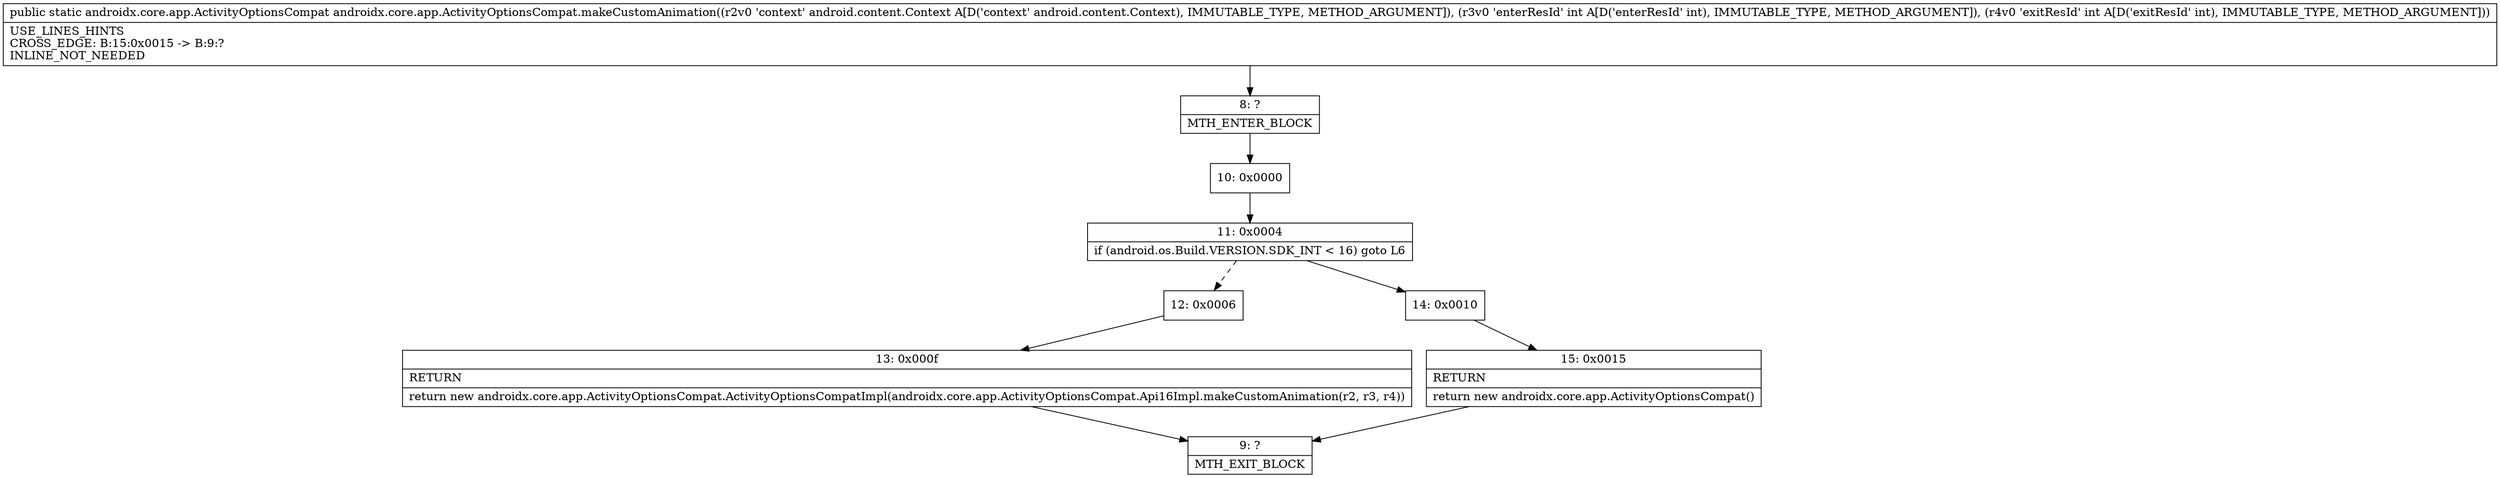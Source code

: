 digraph "CFG forandroidx.core.app.ActivityOptionsCompat.makeCustomAnimation(Landroid\/content\/Context;II)Landroidx\/core\/app\/ActivityOptionsCompat;" {
Node_8 [shape=record,label="{8\:\ ?|MTH_ENTER_BLOCK\l}"];
Node_10 [shape=record,label="{10\:\ 0x0000}"];
Node_11 [shape=record,label="{11\:\ 0x0004|if (android.os.Build.VERSION.SDK_INT \< 16) goto L6\l}"];
Node_12 [shape=record,label="{12\:\ 0x0006}"];
Node_13 [shape=record,label="{13\:\ 0x000f|RETURN\l|return new androidx.core.app.ActivityOptionsCompat.ActivityOptionsCompatImpl(androidx.core.app.ActivityOptionsCompat.Api16Impl.makeCustomAnimation(r2, r3, r4))\l}"];
Node_9 [shape=record,label="{9\:\ ?|MTH_EXIT_BLOCK\l}"];
Node_14 [shape=record,label="{14\:\ 0x0010}"];
Node_15 [shape=record,label="{15\:\ 0x0015|RETURN\l|return new androidx.core.app.ActivityOptionsCompat()\l}"];
MethodNode[shape=record,label="{public static androidx.core.app.ActivityOptionsCompat androidx.core.app.ActivityOptionsCompat.makeCustomAnimation((r2v0 'context' android.content.Context A[D('context' android.content.Context), IMMUTABLE_TYPE, METHOD_ARGUMENT]), (r3v0 'enterResId' int A[D('enterResId' int), IMMUTABLE_TYPE, METHOD_ARGUMENT]), (r4v0 'exitResId' int A[D('exitResId' int), IMMUTABLE_TYPE, METHOD_ARGUMENT]))  | USE_LINES_HINTS\lCROSS_EDGE: B:15:0x0015 \-\> B:9:?\lINLINE_NOT_NEEDED\l}"];
MethodNode -> Node_8;Node_8 -> Node_10;
Node_10 -> Node_11;
Node_11 -> Node_12[style=dashed];
Node_11 -> Node_14;
Node_12 -> Node_13;
Node_13 -> Node_9;
Node_14 -> Node_15;
Node_15 -> Node_9;
}

